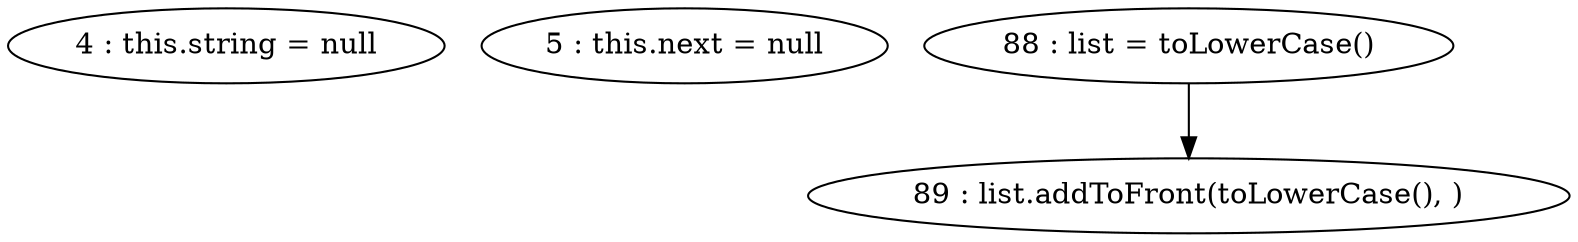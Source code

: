 digraph G {
"4 : this.string = null"
"5 : this.next = null"
"88 : list = toLowerCase()"
"88 : list = toLowerCase()" -> "89 : list.addToFront(toLowerCase(), )"
"89 : list.addToFront(toLowerCase(), )"
}